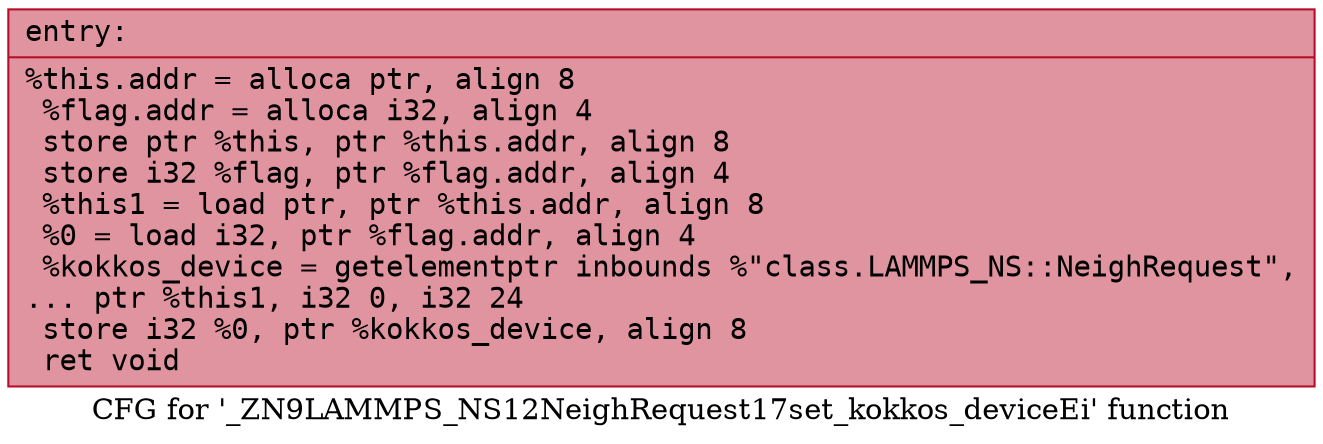 digraph "CFG for '_ZN9LAMMPS_NS12NeighRequest17set_kokkos_deviceEi' function" {
	label="CFG for '_ZN9LAMMPS_NS12NeighRequest17set_kokkos_deviceEi' function";

	Node0x561f337f2260 [shape=record,color="#b70d28ff", style=filled, fillcolor="#b70d2870" fontname="Courier",label="{entry:\l|  %this.addr = alloca ptr, align 8\l  %flag.addr = alloca i32, align 4\l  store ptr %this, ptr %this.addr, align 8\l  store i32 %flag, ptr %flag.addr, align 4\l  %this1 = load ptr, ptr %this.addr, align 8\l  %0 = load i32, ptr %flag.addr, align 4\l  %kokkos_device = getelementptr inbounds %\"class.LAMMPS_NS::NeighRequest\",\l... ptr %this1, i32 0, i32 24\l  store i32 %0, ptr %kokkos_device, align 8\l  ret void\l}"];
}
